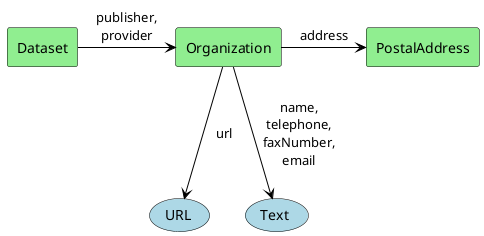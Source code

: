 @startuml

!define Class agent
!define Property usecase

skinparam Property {
BackgroundColor LightBlue
BorderColor Black
  ArrowColor Black
  linetype Ortho
}

skinparam Class {
BackgroundColor LightGreen
BorderColor Black
ArrowColor Black
linetype Ortho
}

Class Dataset
Class Organization
Class PostalAddress



Dataset -right-> Organization : "publisher,\nprovider"

Organization -right-> PostalAddress : "address"

Organization -down-> (URL) : "url"
Organization -down-> (Text) : "name,\ntelephone,\nfaxNumber,\nemail"


@enduml